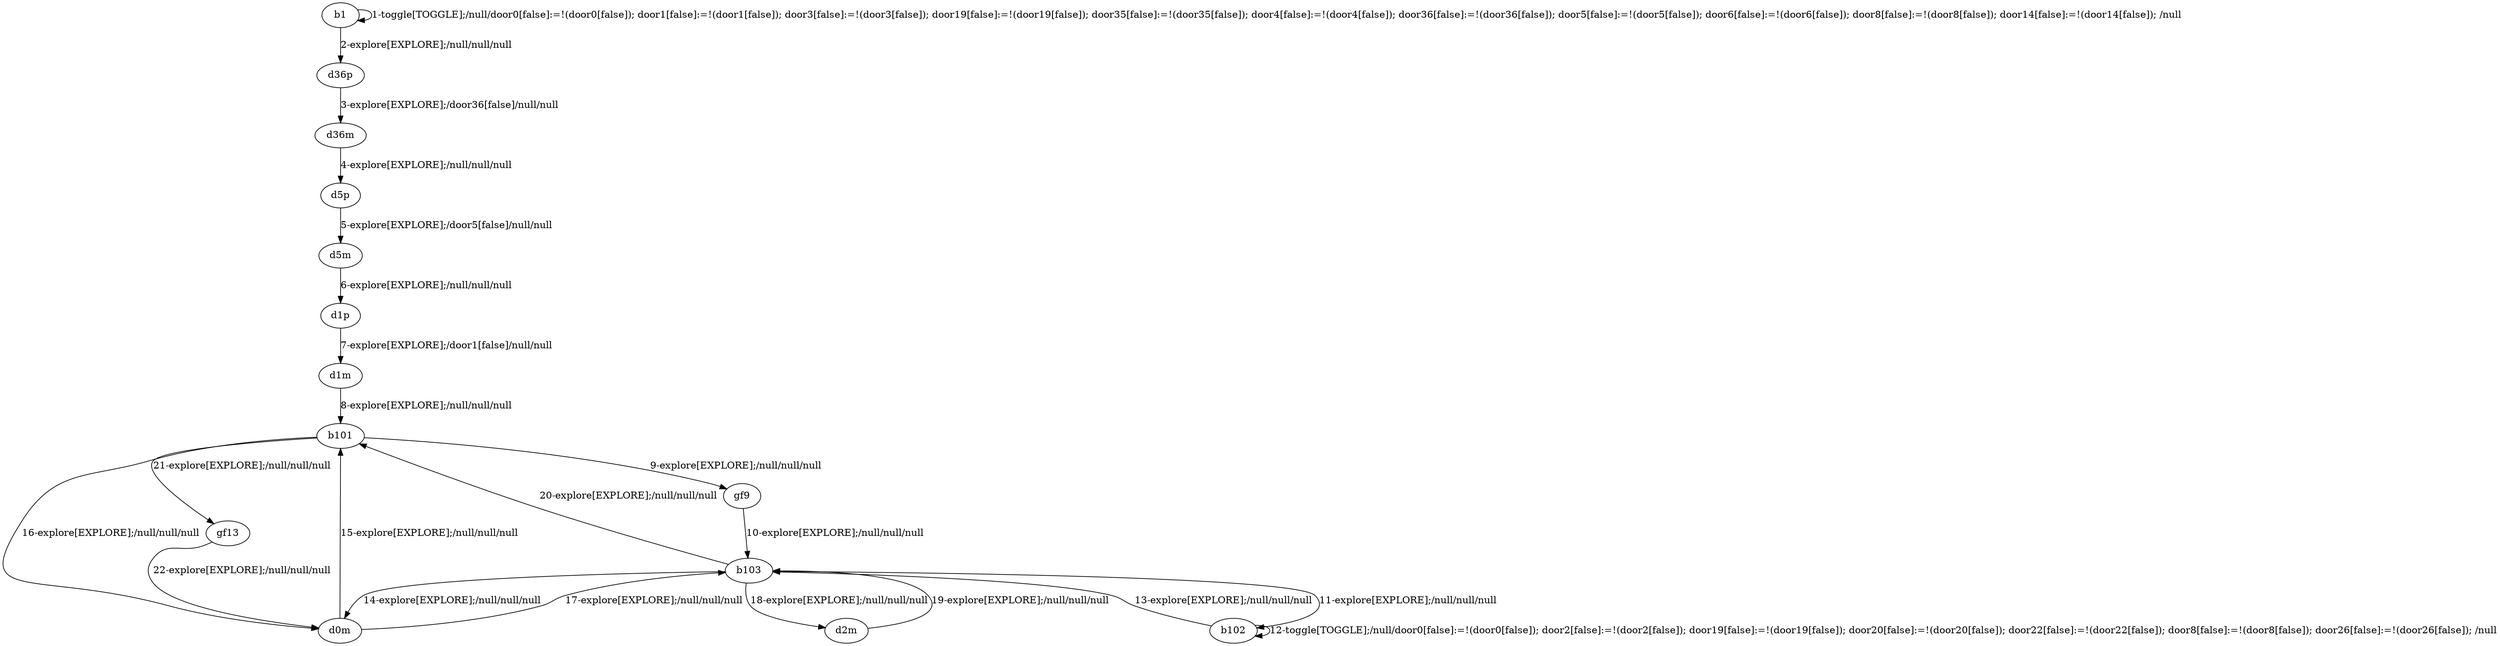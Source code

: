 # Total number of goals covered by this test: 15
# b101 --> gf13
# b103 --> b102
# b103 --> b101
# d1m --> b101
# d0m --> b101
# b101 --> d0m
# b101 --> gf9
# gf13 --> d0m
# b103 --> d0m
# b102 --> b102
# b103 --> d2m
# d2m --> b103
# b102 --> b103
# gf9 --> b103
# d0m --> b103

digraph g {
"b1" -> "b1" [label = "1-toggle[TOGGLE];/null/door0[false]:=!(door0[false]); door1[false]:=!(door1[false]); door3[false]:=!(door3[false]); door19[false]:=!(door19[false]); door35[false]:=!(door35[false]); door4[false]:=!(door4[false]); door36[false]:=!(door36[false]); door5[false]:=!(door5[false]); door6[false]:=!(door6[false]); door8[false]:=!(door8[false]); door14[false]:=!(door14[false]); /null"];
"b1" -> "d36p" [label = "2-explore[EXPLORE];/null/null/null"];
"d36p" -> "d36m" [label = "3-explore[EXPLORE];/door36[false]/null/null"];
"d36m" -> "d5p" [label = "4-explore[EXPLORE];/null/null/null"];
"d5p" -> "d5m" [label = "5-explore[EXPLORE];/door5[false]/null/null"];
"d5m" -> "d1p" [label = "6-explore[EXPLORE];/null/null/null"];
"d1p" -> "d1m" [label = "7-explore[EXPLORE];/door1[false]/null/null"];
"d1m" -> "b101" [label = "8-explore[EXPLORE];/null/null/null"];
"b101" -> "gf9" [label = "9-explore[EXPLORE];/null/null/null"];
"gf9" -> "b103" [label = "10-explore[EXPLORE];/null/null/null"];
"b103" -> "b102" [label = "11-explore[EXPLORE];/null/null/null"];
"b102" -> "b102" [label = "12-toggle[TOGGLE];/null/door0[false]:=!(door0[false]); door2[false]:=!(door2[false]); door19[false]:=!(door19[false]); door20[false]:=!(door20[false]); door22[false]:=!(door22[false]); door8[false]:=!(door8[false]); door26[false]:=!(door26[false]); /null"];
"b102" -> "b103" [label = "13-explore[EXPLORE];/null/null/null"];
"b103" -> "d0m" [label = "14-explore[EXPLORE];/null/null/null"];
"d0m" -> "b101" [label = "15-explore[EXPLORE];/null/null/null"];
"b101" -> "d0m" [label = "16-explore[EXPLORE];/null/null/null"];
"d0m" -> "b103" [label = "17-explore[EXPLORE];/null/null/null"];
"b103" -> "d2m" [label = "18-explore[EXPLORE];/null/null/null"];
"d2m" -> "b103" [label = "19-explore[EXPLORE];/null/null/null"];
"b103" -> "b101" [label = "20-explore[EXPLORE];/null/null/null"];
"b101" -> "gf13" [label = "21-explore[EXPLORE];/null/null/null"];
"gf13" -> "d0m" [label = "22-explore[EXPLORE];/null/null/null"];
}